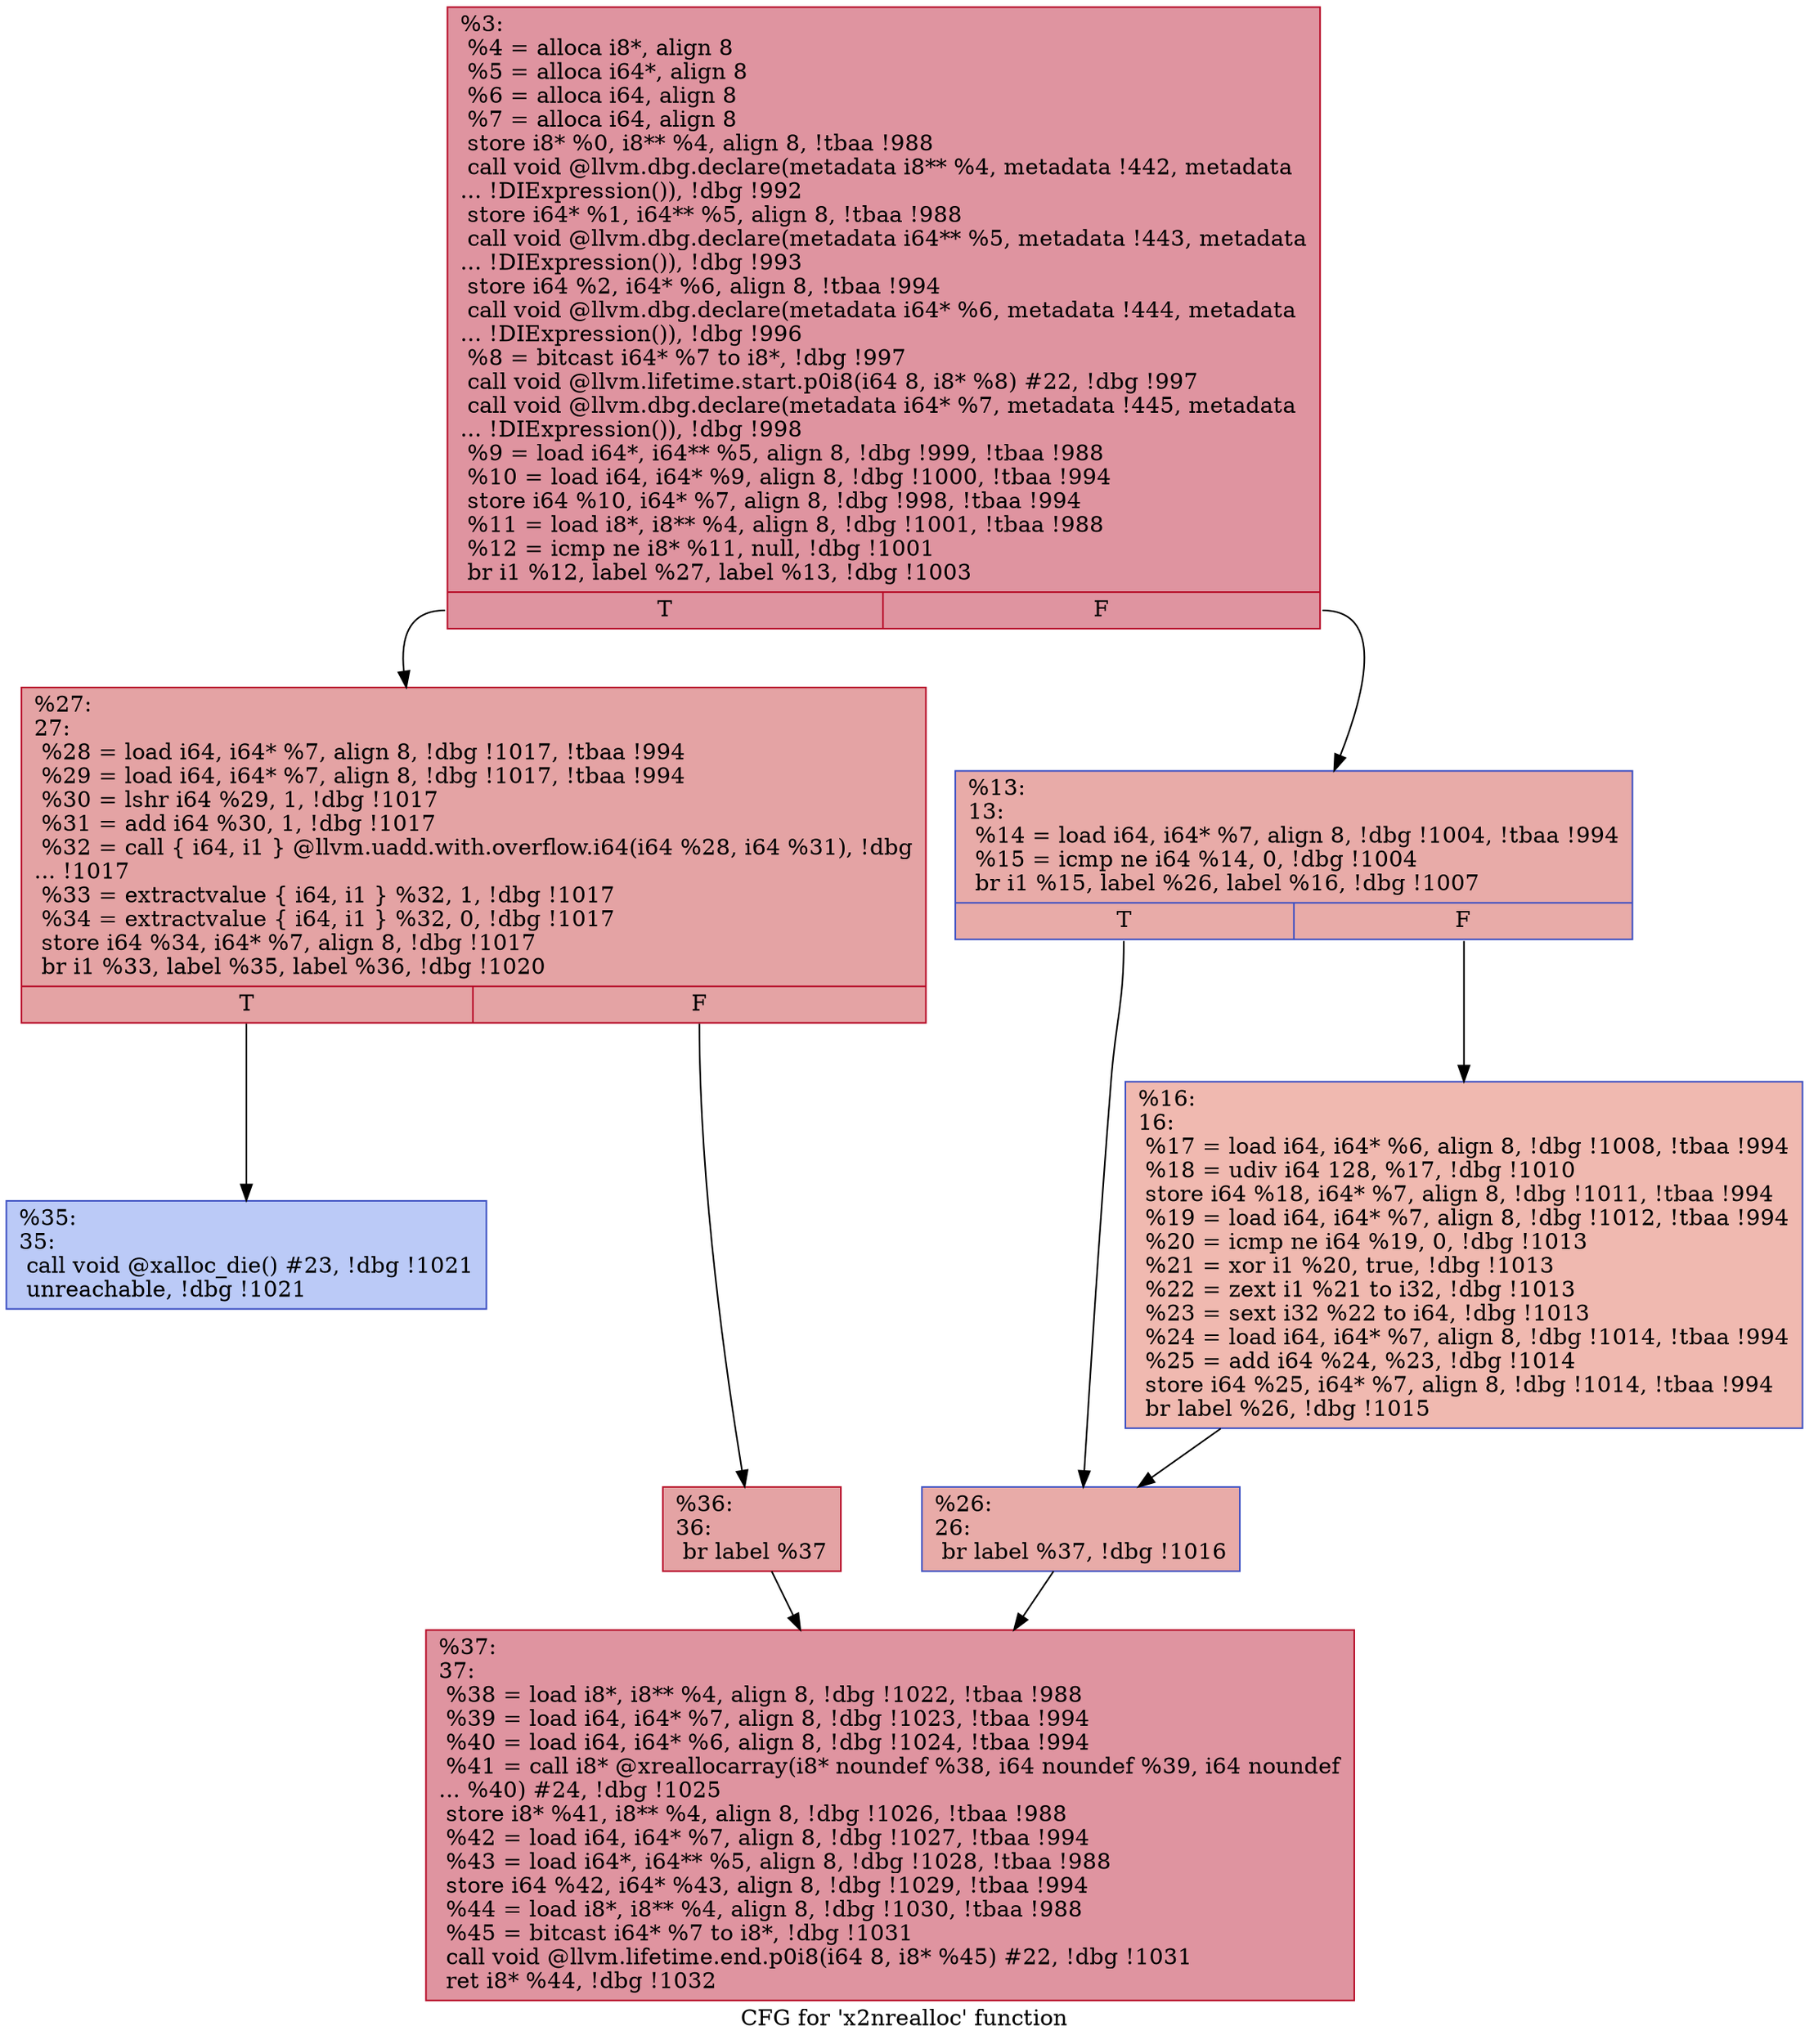 digraph "CFG for 'x2nrealloc' function" {
	label="CFG for 'x2nrealloc' function";

	Node0x12eb090 [shape=record,color="#b70d28ff", style=filled, fillcolor="#b70d2870",label="{%3:\l  %4 = alloca i8*, align 8\l  %5 = alloca i64*, align 8\l  %6 = alloca i64, align 8\l  %7 = alloca i64, align 8\l  store i8* %0, i8** %4, align 8, !tbaa !988\l  call void @llvm.dbg.declare(metadata i8** %4, metadata !442, metadata\l... !DIExpression()), !dbg !992\l  store i64* %1, i64** %5, align 8, !tbaa !988\l  call void @llvm.dbg.declare(metadata i64** %5, metadata !443, metadata\l... !DIExpression()), !dbg !993\l  store i64 %2, i64* %6, align 8, !tbaa !994\l  call void @llvm.dbg.declare(metadata i64* %6, metadata !444, metadata\l... !DIExpression()), !dbg !996\l  %8 = bitcast i64* %7 to i8*, !dbg !997\l  call void @llvm.lifetime.start.p0i8(i64 8, i8* %8) #22, !dbg !997\l  call void @llvm.dbg.declare(metadata i64* %7, metadata !445, metadata\l... !DIExpression()), !dbg !998\l  %9 = load i64*, i64** %5, align 8, !dbg !999, !tbaa !988\l  %10 = load i64, i64* %9, align 8, !dbg !1000, !tbaa !994\l  store i64 %10, i64* %7, align 8, !dbg !998, !tbaa !994\l  %11 = load i8*, i8** %4, align 8, !dbg !1001, !tbaa !988\l  %12 = icmp ne i8* %11, null, !dbg !1001\l  br i1 %12, label %27, label %13, !dbg !1003\l|{<s0>T|<s1>F}}"];
	Node0x12eb090:s0 -> Node0x12eb1d0;
	Node0x12eb090:s1 -> Node0x12eb0e0;
	Node0x12eb0e0 [shape=record,color="#3d50c3ff", style=filled, fillcolor="#cc403a70",label="{%13:\l13:                                               \l  %14 = load i64, i64* %7, align 8, !dbg !1004, !tbaa !994\l  %15 = icmp ne i64 %14, 0, !dbg !1004\l  br i1 %15, label %26, label %16, !dbg !1007\l|{<s0>T|<s1>F}}"];
	Node0x12eb0e0:s0 -> Node0x12eb180;
	Node0x12eb0e0:s1 -> Node0x12eb130;
	Node0x12eb130 [shape=record,color="#3d50c3ff", style=filled, fillcolor="#de614d70",label="{%16:\l16:                                               \l  %17 = load i64, i64* %6, align 8, !dbg !1008, !tbaa !994\l  %18 = udiv i64 128, %17, !dbg !1010\l  store i64 %18, i64* %7, align 8, !dbg !1011, !tbaa !994\l  %19 = load i64, i64* %7, align 8, !dbg !1012, !tbaa !994\l  %20 = icmp ne i64 %19, 0, !dbg !1013\l  %21 = xor i1 %20, true, !dbg !1013\l  %22 = zext i1 %21 to i32, !dbg !1013\l  %23 = sext i32 %22 to i64, !dbg !1013\l  %24 = load i64, i64* %7, align 8, !dbg !1014, !tbaa !994\l  %25 = add i64 %24, %23, !dbg !1014\l  store i64 %25, i64* %7, align 8, !dbg !1014, !tbaa !994\l  br label %26, !dbg !1015\l}"];
	Node0x12eb130 -> Node0x12eb180;
	Node0x12eb180 [shape=record,color="#3d50c3ff", style=filled, fillcolor="#cc403a70",label="{%26:\l26:                                               \l  br label %37, !dbg !1016\l}"];
	Node0x12eb180 -> Node0x12eb2c0;
	Node0x12eb1d0 [shape=record,color="#b70d28ff", style=filled, fillcolor="#c32e3170",label="{%27:\l27:                                               \l  %28 = load i64, i64* %7, align 8, !dbg !1017, !tbaa !994\l  %29 = load i64, i64* %7, align 8, !dbg !1017, !tbaa !994\l  %30 = lshr i64 %29, 1, !dbg !1017\l  %31 = add i64 %30, 1, !dbg !1017\l  %32 = call \{ i64, i1 \} @llvm.uadd.with.overflow.i64(i64 %28, i64 %31), !dbg\l... !1017\l  %33 = extractvalue \{ i64, i1 \} %32, 1, !dbg !1017\l  %34 = extractvalue \{ i64, i1 \} %32, 0, !dbg !1017\l  store i64 %34, i64* %7, align 8, !dbg !1017\l  br i1 %33, label %35, label %36, !dbg !1020\l|{<s0>T|<s1>F}}"];
	Node0x12eb1d0:s0 -> Node0x12eb220;
	Node0x12eb1d0:s1 -> Node0x12eb270;
	Node0x12eb220 [shape=record,color="#3d50c3ff", style=filled, fillcolor="#6687ed70",label="{%35:\l35:                                               \l  call void @xalloc_die() #23, !dbg !1021\l  unreachable, !dbg !1021\l}"];
	Node0x12eb270 [shape=record,color="#b70d28ff", style=filled, fillcolor="#c32e3170",label="{%36:\l36:                                               \l  br label %37\l}"];
	Node0x12eb270 -> Node0x12eb2c0;
	Node0x12eb2c0 [shape=record,color="#b70d28ff", style=filled, fillcolor="#b70d2870",label="{%37:\l37:                                               \l  %38 = load i8*, i8** %4, align 8, !dbg !1022, !tbaa !988\l  %39 = load i64, i64* %7, align 8, !dbg !1023, !tbaa !994\l  %40 = load i64, i64* %6, align 8, !dbg !1024, !tbaa !994\l  %41 = call i8* @xreallocarray(i8* noundef %38, i64 noundef %39, i64 noundef\l... %40) #24, !dbg !1025\l  store i8* %41, i8** %4, align 8, !dbg !1026, !tbaa !988\l  %42 = load i64, i64* %7, align 8, !dbg !1027, !tbaa !994\l  %43 = load i64*, i64** %5, align 8, !dbg !1028, !tbaa !988\l  store i64 %42, i64* %43, align 8, !dbg !1029, !tbaa !994\l  %44 = load i8*, i8** %4, align 8, !dbg !1030, !tbaa !988\l  %45 = bitcast i64* %7 to i8*, !dbg !1031\l  call void @llvm.lifetime.end.p0i8(i64 8, i8* %45) #22, !dbg !1031\l  ret i8* %44, !dbg !1032\l}"];
}
